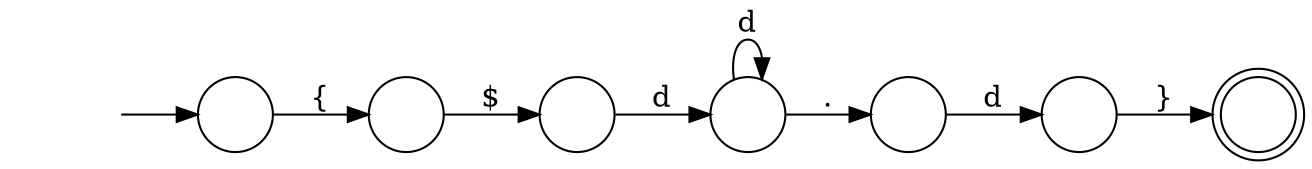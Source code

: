 digraph Automaton {
  rankdir = LR;
  0 [shape=circle,label=""];
  0 -> 0 [label="d"]
  0 -> 4 [label="."]
  1 [shape=circle,label=""];
  1 -> 0 [label="d"]
  2 [shape=circle,label=""];
  2 -> 1 [label="$"]
  3 [shape=circle,label=""];
  initial [shape=plaintext,label=""];
  initial -> 3
  3 -> 2 [label="{"]
  4 [shape=circle,label=""];
  4 -> 5 [label="d"]
  5 [shape=circle,label=""];
  5 -> 6 [label="}"]
  6 [shape=doublecircle,label=""];
}

